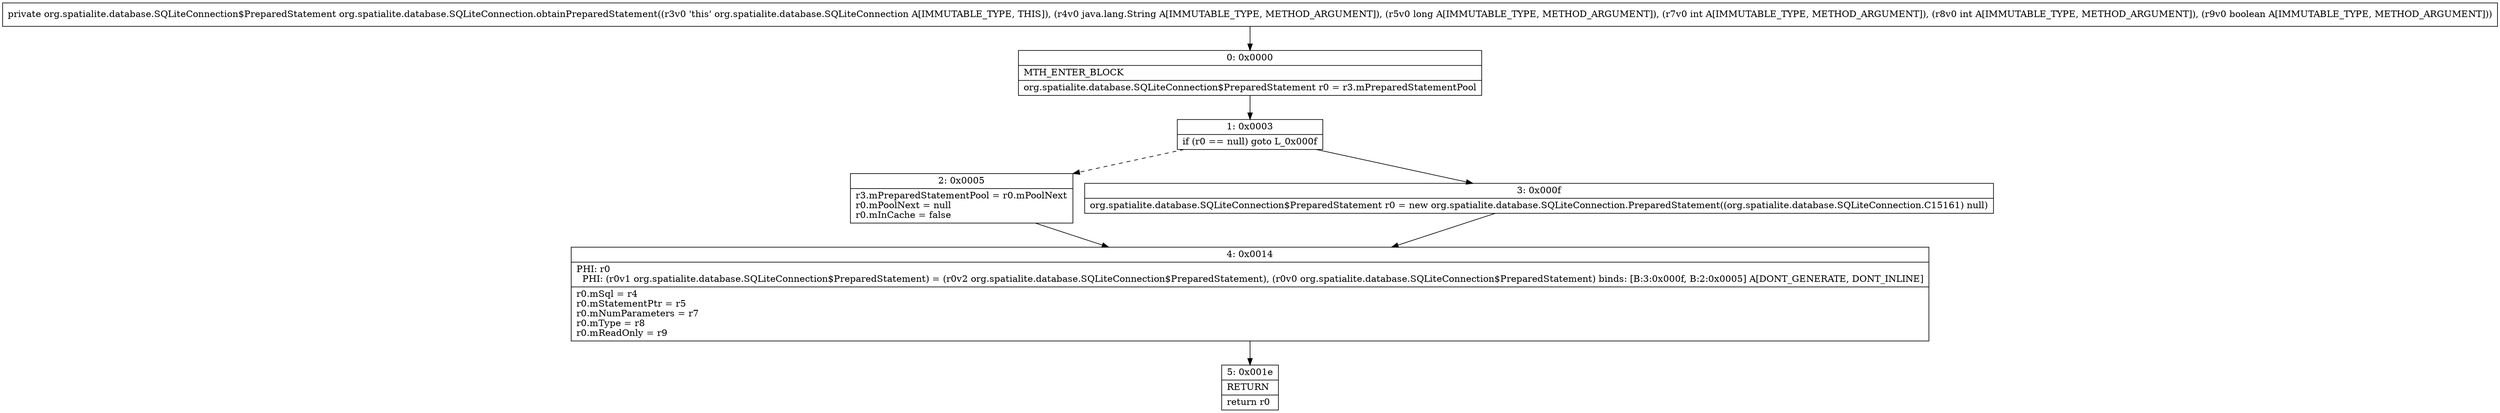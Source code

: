 digraph "CFG fororg.spatialite.database.SQLiteConnection.obtainPreparedStatement(Ljava\/lang\/String;JIIZ)Lorg\/spatialite\/database\/SQLiteConnection$PreparedStatement;" {
Node_0 [shape=record,label="{0\:\ 0x0000|MTH_ENTER_BLOCK\l|org.spatialite.database.SQLiteConnection$PreparedStatement r0 = r3.mPreparedStatementPool\l}"];
Node_1 [shape=record,label="{1\:\ 0x0003|if (r0 == null) goto L_0x000f\l}"];
Node_2 [shape=record,label="{2\:\ 0x0005|r3.mPreparedStatementPool = r0.mPoolNext\lr0.mPoolNext = null\lr0.mInCache = false\l}"];
Node_3 [shape=record,label="{3\:\ 0x000f|org.spatialite.database.SQLiteConnection$PreparedStatement r0 = new org.spatialite.database.SQLiteConnection.PreparedStatement((org.spatialite.database.SQLiteConnection.C15161) null)\l}"];
Node_4 [shape=record,label="{4\:\ 0x0014|PHI: r0 \l  PHI: (r0v1 org.spatialite.database.SQLiteConnection$PreparedStatement) = (r0v2 org.spatialite.database.SQLiteConnection$PreparedStatement), (r0v0 org.spatialite.database.SQLiteConnection$PreparedStatement) binds: [B:3:0x000f, B:2:0x0005] A[DONT_GENERATE, DONT_INLINE]\l|r0.mSql = r4\lr0.mStatementPtr = r5\lr0.mNumParameters = r7\lr0.mType = r8\lr0.mReadOnly = r9\l}"];
Node_5 [shape=record,label="{5\:\ 0x001e|RETURN\l|return r0\l}"];
MethodNode[shape=record,label="{private org.spatialite.database.SQLiteConnection$PreparedStatement org.spatialite.database.SQLiteConnection.obtainPreparedStatement((r3v0 'this' org.spatialite.database.SQLiteConnection A[IMMUTABLE_TYPE, THIS]), (r4v0 java.lang.String A[IMMUTABLE_TYPE, METHOD_ARGUMENT]), (r5v0 long A[IMMUTABLE_TYPE, METHOD_ARGUMENT]), (r7v0 int A[IMMUTABLE_TYPE, METHOD_ARGUMENT]), (r8v0 int A[IMMUTABLE_TYPE, METHOD_ARGUMENT]), (r9v0 boolean A[IMMUTABLE_TYPE, METHOD_ARGUMENT])) }"];
MethodNode -> Node_0;
Node_0 -> Node_1;
Node_1 -> Node_2[style=dashed];
Node_1 -> Node_3;
Node_2 -> Node_4;
Node_3 -> Node_4;
Node_4 -> Node_5;
}

